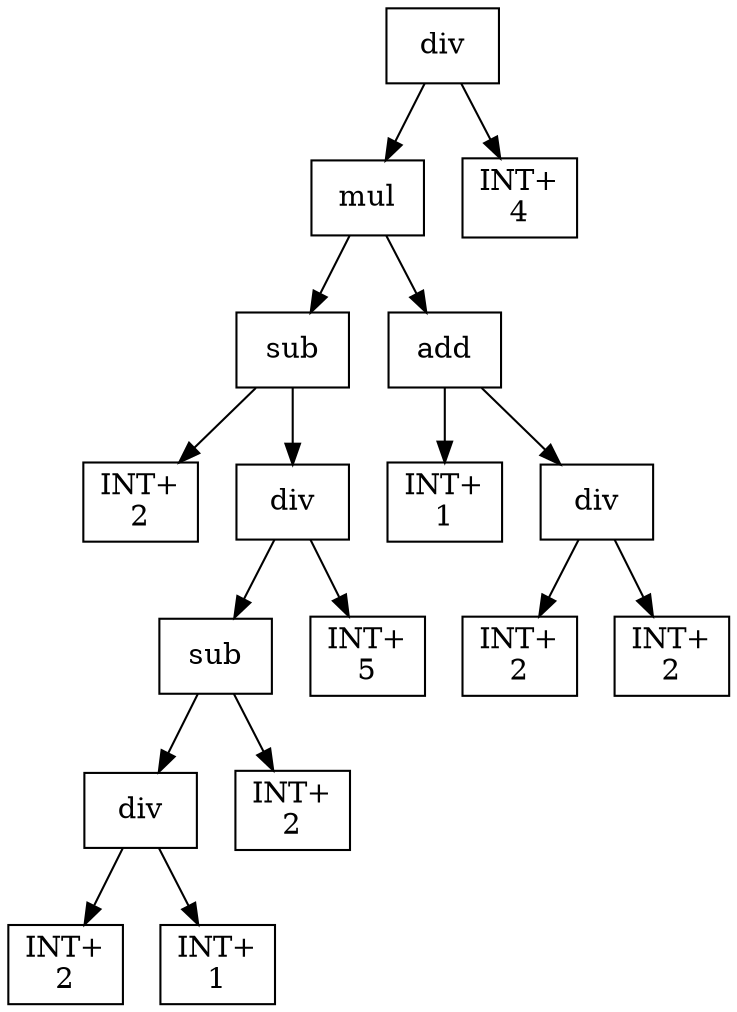 digraph expr {
  node [shape=box];
  n1 [label="div"];
  n2 [label="mul"];
  n3 [label="sub"];
  n4 [label="INT+\n2"];
  n5 [label="div"];
  n6 [label="sub"];
  n7 [label="div"];
  n8 [label="INT+\n2"];
  n9 [label="INT+\n1"];
  n7 -> n8;
  n7 -> n9;
  n10 [label="INT+\n2"];
  n6 -> n7;
  n6 -> n10;
  n11 [label="INT+\n5"];
  n5 -> n6;
  n5 -> n11;
  n3 -> n4;
  n3 -> n5;
  n12 [label="add"];
  n13 [label="INT+\n1"];
  n14 [label="div"];
  n15 [label="INT+\n2"];
  n16 [label="INT+\n2"];
  n14 -> n15;
  n14 -> n16;
  n12 -> n13;
  n12 -> n14;
  n2 -> n3;
  n2 -> n12;
  n17 [label="INT+\n4"];
  n1 -> n2;
  n1 -> n17;
}